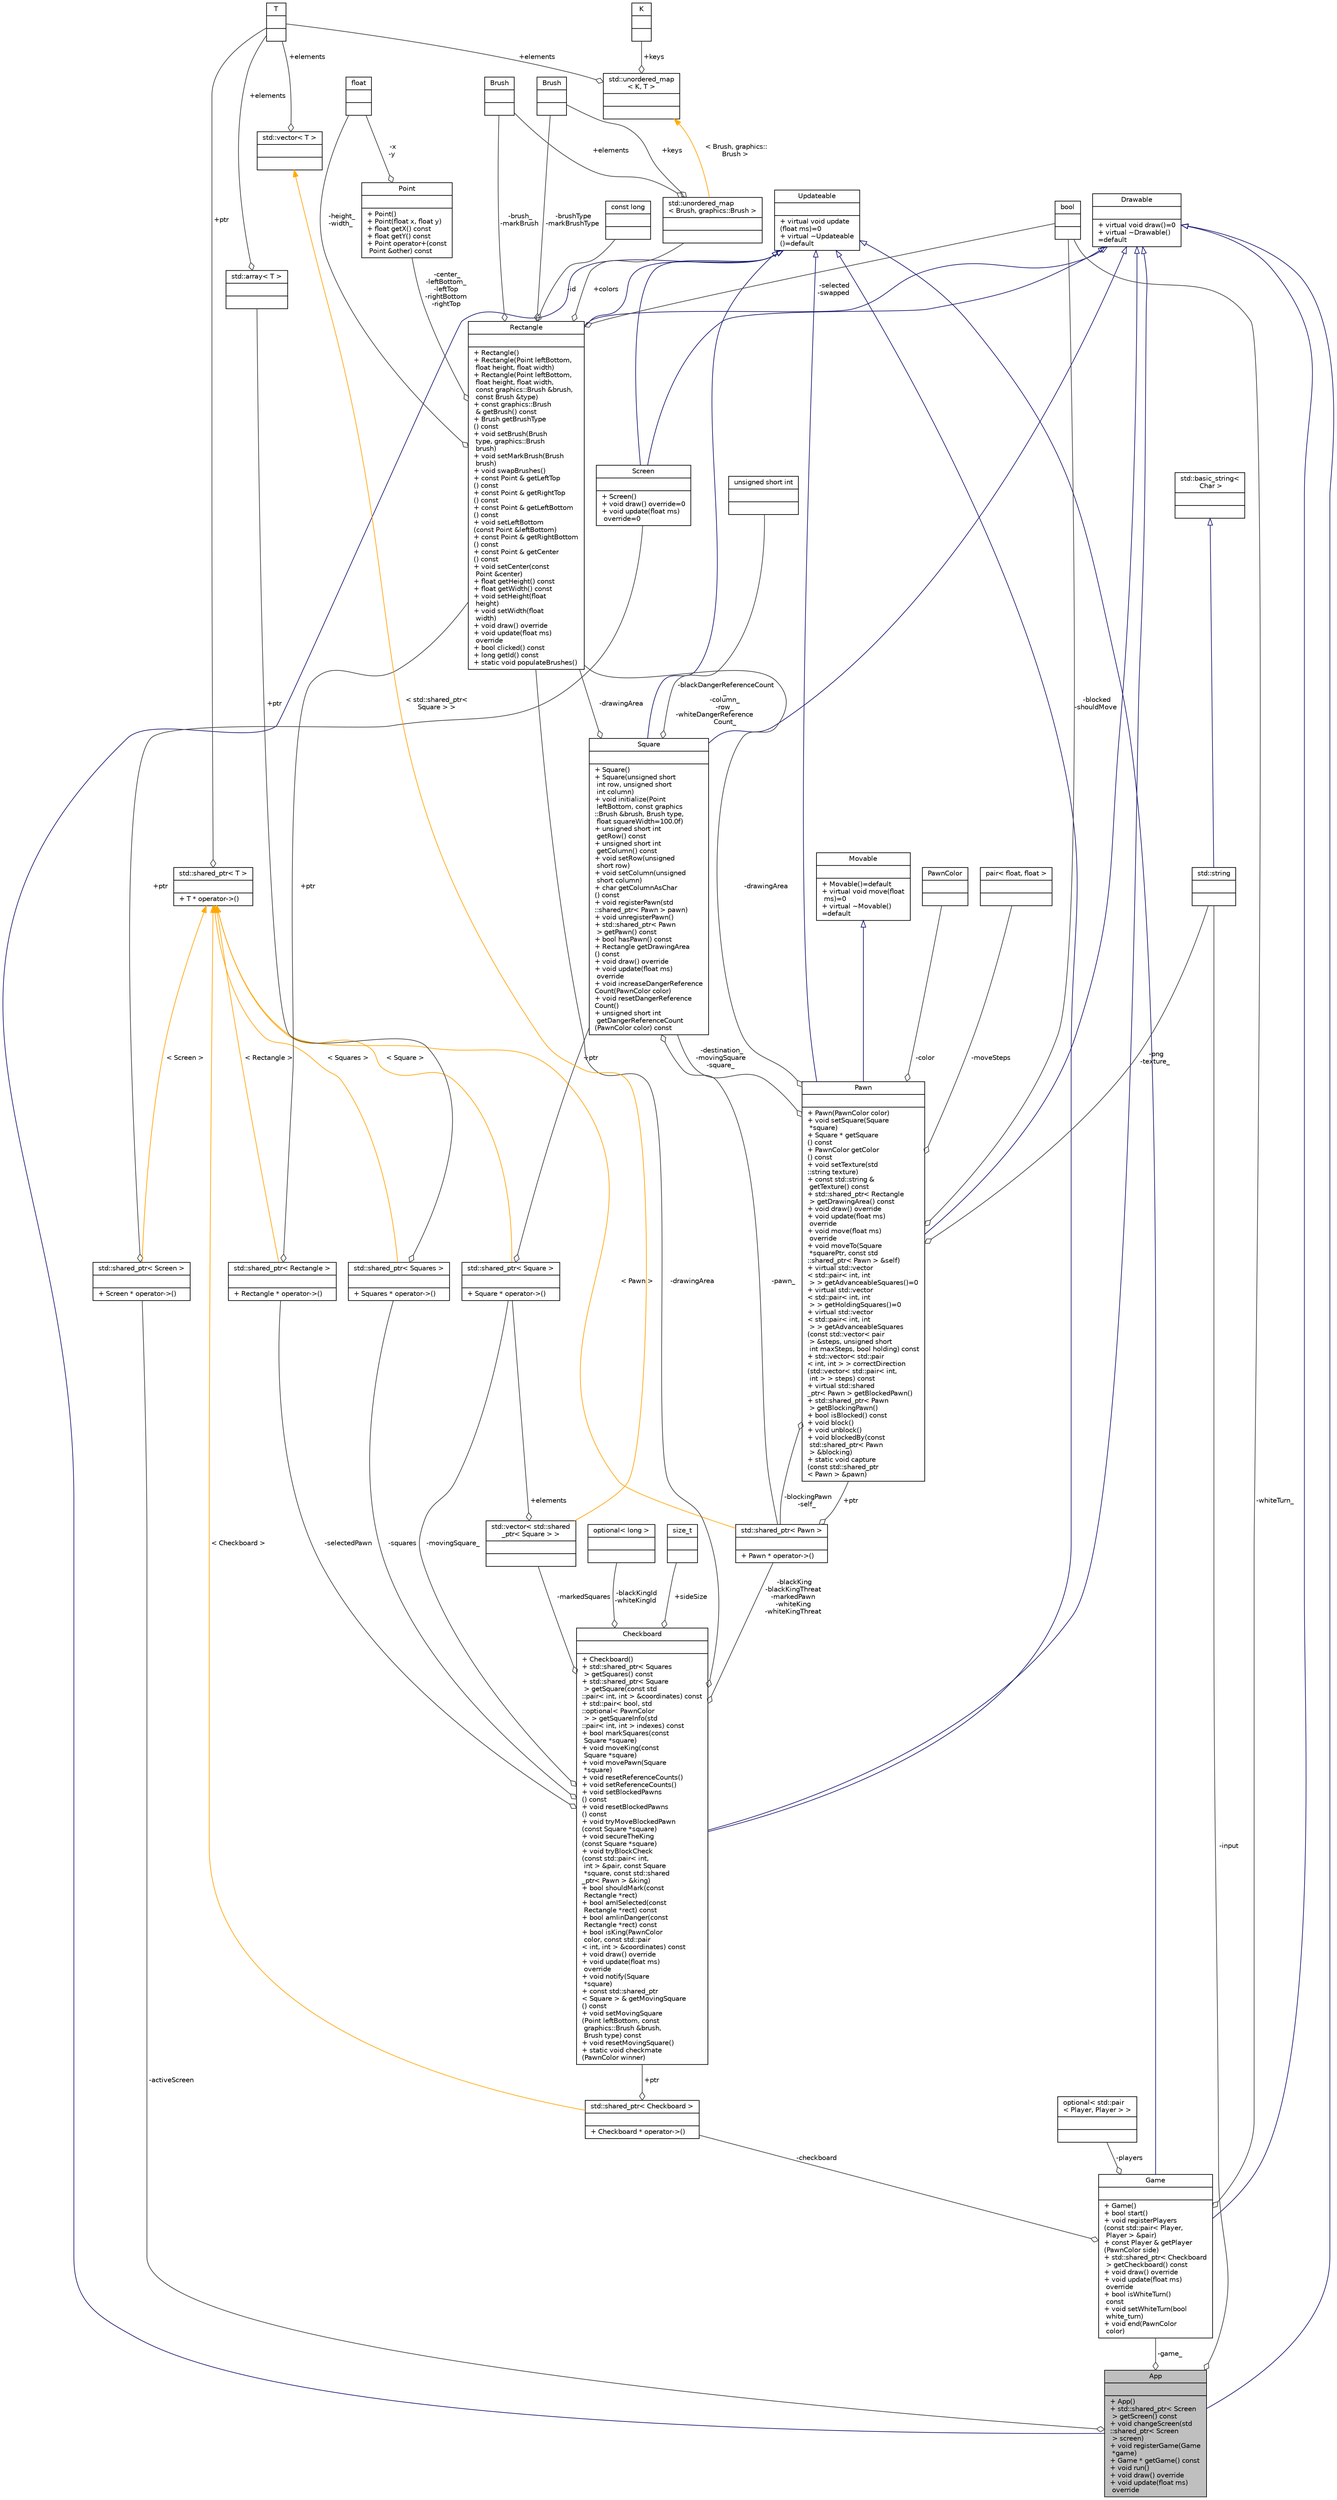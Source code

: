 digraph "App"
{
 // LATEX_PDF_SIZE
  bgcolor="transparent";
  edge [fontname="Helvetica",fontsize="10",labelfontname="Helvetica",labelfontsize="10"];
  node [fontname="Helvetica",fontsize="10",shape=record];
  Node1 [label="{App\n||+  App()\l+ std::shared_ptr\< Screen\l \> getScreen() const\l+ void changeScreen(std\l::shared_ptr\< Screen\l \> screen)\l+ void registerGame(Game\l *game)\l+ Game * getGame() const\l+ void run()\l+ void draw() override\l+ void update(float ms)\l override\l}",height=0.2,width=0.4,color="black", fillcolor="grey75", style="filled", fontcolor="black",tooltip=" "];
  Node2 -> Node1 [dir="back",color="midnightblue",fontsize="10",style="solid",arrowtail="onormal",fontname="Helvetica"];
  Node2 [label="{Drawable\n||+ virtual void draw()=0\l+ virtual ~Drawable()\l=default\l}",height=0.2,width=0.4,color="black",URL="$de/db8/classDrawable.html",tooltip=" "];
  Node3 -> Node1 [dir="back",color="midnightblue",fontsize="10",style="solid",arrowtail="onormal",fontname="Helvetica"];
  Node3 [label="{Updateable\n||+ virtual void update\l(float ms)=0\l+ virtual ~Updateable\l()=default\l}",height=0.2,width=0.4,color="black",URL="$d2/d7d/classUpdateable.html",tooltip=" "];
  Node4 -> Node1 [color="grey25",fontsize="10",style="solid",label=" -activeScreen" ,arrowhead="odiamond",fontname="Helvetica"];
  Node4 [label="{std::shared_ptr\< Screen \>\n||+ Screen * operator-\>()\l}",height=0.2,width=0.4,color="black",tooltip=" "];
  Node5 -> Node4 [color="grey25",fontsize="10",style="solid",label=" +ptr" ,arrowhead="odiamond",fontname="Helvetica"];
  Node5 [label="{Screen\n||+  Screen()\l+ void draw() override=0\l+ void update(float ms)\l override=0\l}",height=0.2,width=0.4,color="black",URL="$df/dc5/classScreen.html",tooltip=" "];
  Node2 -> Node5 [dir="back",color="midnightblue",fontsize="10",style="solid",arrowtail="onormal",fontname="Helvetica"];
  Node3 -> Node5 [dir="back",color="midnightblue",fontsize="10",style="solid",arrowtail="onormal",fontname="Helvetica"];
  Node6 -> Node4 [dir="back",color="orange",fontsize="10",style="solid",label=" \< Screen \>" ,fontname="Helvetica"];
  Node6 [label="{std::shared_ptr\< T \>\n||+ T * operator-\>()\l}",height=0.2,width=0.4,color="black",tooltip=" "];
  Node7 -> Node6 [color="grey25",fontsize="10",style="solid",label=" +ptr" ,arrowhead="odiamond",fontname="Helvetica"];
  Node7 [label="{T\n||}",height=0.2,width=0.4,color="black",tooltip=" "];
  Node8 -> Node1 [color="grey25",fontsize="10",style="solid",label=" -game_" ,arrowhead="odiamond",fontname="Helvetica"];
  Node8 [label="{Game\n||+  Game()\l+ bool start()\l+ void registerPlayers\l(const std::pair\< Player,\l Player \> &pair)\l+ const Player & getPlayer\l(PawnColor side)\l+ std::shared_ptr\< Checkboard\l \> getCheckboard() const\l+ void draw() override\l+ void update(float ms)\l override\l+ bool isWhiteTurn()\l const\l+ void setWhiteTurn(bool\l white_turn)\l+ void end(PawnColor\l color)\l}",height=0.2,width=0.4,color="black",URL="$d9/d68/classGame.html",tooltip=" "];
  Node2 -> Node8 [dir="back",color="midnightblue",fontsize="10",style="solid",arrowtail="onormal",fontname="Helvetica"];
  Node3 -> Node8 [dir="back",color="midnightblue",fontsize="10",style="solid",arrowtail="onormal",fontname="Helvetica"];
  Node9 -> Node8 [color="grey25",fontsize="10",style="solid",label=" -players" ,arrowhead="odiamond",fontname="Helvetica"];
  Node9 [label="{optional\< std::pair\l\< Player, Player \> \>\n||}",height=0.2,width=0.4,color="black",tooltip=" "];
  Node10 -> Node8 [color="grey25",fontsize="10",style="solid",label=" -checkboard" ,arrowhead="odiamond",fontname="Helvetica"];
  Node10 [label="{std::shared_ptr\< Checkboard \>\n||+ Checkboard * operator-\>()\l}",height=0.2,width=0.4,color="black",tooltip=" "];
  Node11 -> Node10 [color="grey25",fontsize="10",style="solid",label=" +ptr" ,arrowhead="odiamond",fontname="Helvetica"];
  Node11 [label="{Checkboard\n||+  Checkboard()\l+ std::shared_ptr\< Squares\l \> getSquares() const\l+ std::shared_ptr\< Square\l \> getSquare(const std\l::pair\< int, int \> &coordinates) const\l+ std::pair\< bool, std\l::optional\< PawnColor\l \> \> getSquareInfo(std\l::pair\< int, int \> indexes) const\l+ bool markSquares(const\l Square *square)\l+ void moveKing(const\l Square *square)\l+ void movePawn(Square\l *square)\l+ void resetReferenceCounts()\l+ void setReferenceCounts()\l+ void setBlockedPawns\l() const\l+ void resetBlockedPawns\l() const\l+ void tryMoveBlockedPawn\l(const Square *square)\l+ void secureTheKing\l(const Square *square)\l+ void tryBlockCheck\l(const std::pair\< int,\l int \> &pair, const Square\l *square, const std::shared\l_ptr\< Pawn \> &king)\l+ bool shouldMark(const\l Rectangle *rect)\l+ bool amISelected(const\l Rectangle *rect) const\l+ bool amIinDanger(const\l Rectangle *rect) const\l+ bool isKing(PawnColor\l color, const std::pair\l\< int, int \> &coordinates) const\l+ void draw() override\l+ void update(float ms)\l override\l+ void notify(Square\l *square)\l+ const std::shared_ptr\l\< Square \> & getMovingSquare\l() const\l+ void setMovingSquare\l(Point leftBottom, const\l graphics::Brush &brush,\l Brush type) const\l+ void resetMovingSquare()\l+ static void checkmate\l(PawnColor winner)\l}",height=0.2,width=0.4,color="black",URL="$d7/d22/classCheckboard.html",tooltip=" "];
  Node2 -> Node11 [dir="back",color="midnightblue",fontsize="10",style="solid",arrowtail="onormal",fontname="Helvetica"];
  Node3 -> Node11 [dir="back",color="midnightblue",fontsize="10",style="solid",arrowtail="onormal",fontname="Helvetica"];
  Node12 -> Node11 [color="grey25",fontsize="10",style="solid",label=" +sideSize" ,arrowhead="odiamond",fontname="Helvetica"];
  Node12 [label="{size_t\n||}",height=0.2,width=0.4,color="black",tooltip=" "];
  Node13 -> Node11 [color="grey25",fontsize="10",style="solid",label=" -squares" ,arrowhead="odiamond",fontname="Helvetica"];
  Node13 [label="{std::shared_ptr\< Squares \>\n||+ Squares * operator-\>()\l}",height=0.2,width=0.4,color="black",tooltip=" "];
  Node14 -> Node13 [color="grey25",fontsize="10",style="solid",label=" +ptr" ,arrowhead="odiamond",fontname="Helvetica"];
  Node14 [label="{std::array\< T \>\n||}",height=0.2,width=0.4,color="black",tooltip=" "];
  Node7 -> Node14 [color="grey25",fontsize="10",style="solid",label=" +elements" ,arrowhead="odiamond",fontname="Helvetica"];
  Node6 -> Node13 [dir="back",color="orange",fontsize="10",style="solid",label=" \< Squares \>" ,fontname="Helvetica"];
  Node15 -> Node11 [color="grey25",fontsize="10",style="solid",label=" -markedSquares" ,arrowhead="odiamond",fontname="Helvetica"];
  Node15 [label="{std::vector\< std::shared\l_ptr\< Square \> \>\n||}",height=0.2,width=0.4,color="black",tooltip=" "];
  Node16 -> Node15 [color="grey25",fontsize="10",style="solid",label=" +elements" ,arrowhead="odiamond",fontname="Helvetica"];
  Node16 [label="{std::shared_ptr\< Square \>\n||+ Square * operator-\>()\l}",height=0.2,width=0.4,color="black",tooltip=" "];
  Node17 -> Node16 [color="grey25",fontsize="10",style="solid",label=" +ptr" ,arrowhead="odiamond",fontname="Helvetica"];
  Node17 [label="{Square\n||+  Square()\l+  Square(unsigned short\l int row, unsigned short\l int column)\l+ void initialize(Point\l leftBottom, const graphics\l::Brush &brush, Brush type,\l float squareWidth=100.0f)\l+ unsigned short int\l getRow() const\l+ unsigned short int\l getColumn() const\l+ void setRow(unsigned\l short row)\l+ void setColumn(unsigned\l short column)\l+ char getColumnAsChar\l() const\l+ void registerPawn(std\l::shared_ptr\< Pawn \> pawn)\l+ void unregisterPawn()\l+ std::shared_ptr\< Pawn\l \> getPawn() const\l+ bool hasPawn() const\l+ Rectangle getDrawingArea\l() const\l+ void draw() override\l+ void update(float ms)\l override\l+ void increaseDangerReference\lCount(PawnColor color)\l+ void resetDangerReference\lCount()\l+ unsigned short int\l getDangerReferenceCount\l(PawnColor color) const\l}",height=0.2,width=0.4,color="black",URL="$d3/d72/classSquare.html",tooltip=" "];
  Node2 -> Node17 [dir="back",color="midnightblue",fontsize="10",style="solid",arrowtail="onormal",fontname="Helvetica"];
  Node3 -> Node17 [dir="back",color="midnightblue",fontsize="10",style="solid",arrowtail="onormal",fontname="Helvetica"];
  Node18 -> Node17 [color="grey25",fontsize="10",style="solid",label=" -blackDangerReferenceCount\l_\n-column_\n-row_\n-whiteDangerReference\lCount_" ,arrowhead="odiamond",fontname="Helvetica"];
  Node18 [label="{unsigned short int\n||}",height=0.2,width=0.4,color="black",tooltip=" "];
  Node19 -> Node17 [color="grey25",fontsize="10",style="solid",label=" -pawn_" ,arrowhead="odiamond",fontname="Helvetica"];
  Node19 [label="{std::shared_ptr\< Pawn \>\n||+ Pawn * operator-\>()\l}",height=0.2,width=0.4,color="black",tooltip=" "];
  Node20 -> Node19 [color="grey25",fontsize="10",style="solid",label=" +ptr" ,arrowhead="odiamond",fontname="Helvetica"];
  Node20 [label="{Pawn\n||+  Pawn(PawnColor color)\l+ void setSquare(Square\l *square)\l+ Square * getSquare\l() const\l+ PawnColor getColor\l() const\l+ void setTexture(std\l::string texture)\l+ const std::string &\l getTexture() const\l+ std::shared_ptr\< Rectangle\l \> getDrawingArea() const\l+ void draw() override\l+ void update(float ms)\l override\l+ void move(float ms)\l override\l+ void moveTo(Square\l *squarePtr, const std\l::shared_ptr\< Pawn \> &self)\l+ virtual std::vector\l\< std::pair\< int, int\l \> \> getAdvanceableSquares()=0\l+ virtual std::vector\l\< std::pair\< int, int\l \> \> getHoldingSquares()=0\l+ virtual std::vector\l\< std::pair\< int, int\l \> \> getAdvanceableSquares\l(const std::vector\< pair\l \> &steps, unsigned short\l int maxSteps, bool holding) const\l+ std::vector\< std::pair\l\< int, int \> \> correctDirection\l(std::vector\< std::pair\< int,\l int \> \> steps) const\l+ virtual std::shared\l_ptr\< Pawn \> getBlockedPawn()\l+ std::shared_ptr\< Pawn\l \> getBlockingPawn()\l+ bool isBlocked() const\l+ void block()\l+ void unblock()\l+ void blockedBy(const\l std::shared_ptr\< Pawn\l \> &blocking)\l+ static void capture\l(const std::shared_ptr\l\< Pawn \> &pawn)\l}",height=0.2,width=0.4,color="black",URL="$de/dff/classPawn.html",tooltip=" "];
  Node2 -> Node20 [dir="back",color="midnightblue",fontsize="10",style="solid",arrowtail="onormal",fontname="Helvetica"];
  Node3 -> Node20 [dir="back",color="midnightblue",fontsize="10",style="solid",arrowtail="onormal",fontname="Helvetica"];
  Node21 -> Node20 [dir="back",color="midnightblue",fontsize="10",style="solid",arrowtail="onormal",fontname="Helvetica"];
  Node21 [label="{Movable\n||+  Movable()=default\l+ virtual void move(float\l ms)=0\l+ virtual ~Movable()\l=default\l}",height=0.2,width=0.4,color="black",URL="$da/dfc/classMovable.html",tooltip=" "];
  Node22 -> Node20 [color="grey25",fontsize="10",style="solid",label=" -color" ,arrowhead="odiamond",fontname="Helvetica"];
  Node22 [label="{PawnColor\n||}",height=0.2,width=0.4,color="black",tooltip=" "];
  Node17 -> Node20 [color="grey25",fontsize="10",style="solid",label=" -destination_\n-movingSquare\n-square_" ,arrowhead="odiamond",fontname="Helvetica"];
  Node23 -> Node20 [color="grey25",fontsize="10",style="solid",label=" -drawingArea" ,arrowhead="odiamond",fontname="Helvetica"];
  Node23 [label="{Rectangle\n||+  Rectangle()\l+  Rectangle(Point leftBottom,\l float height, float width)\l+  Rectangle(Point leftBottom,\l float height, float width,\l const graphics::Brush &brush,\l const Brush &type)\l+ const graphics::Brush\l & getBrush() const\l+ Brush getBrushType\l() const\l+ void setBrush(Brush\l type, graphics::Brush\l brush)\l+ void setMarkBrush(Brush\l brush)\l+ void swapBrushes()\l+ const Point & getLeftTop\l() const\l+ const Point & getRightTop\l() const\l+ const Point & getLeftBottom\l() const\l+ void setLeftBottom\l(const Point &leftBottom)\l+ const Point & getRightBottom\l() const\l+ const Point & getCenter\l() const\l+ void setCenter(const\l Point &center)\l+ float getHeight() const\l+ float getWidth() const\l+ void setHeight(float\l height)\l+ void setWidth(float\l width)\l+ void draw() override\l+ void update(float ms)\l override\l+ bool clicked() const\l+ long getId() const\l+ static void populateBrushes()\l}",height=0.2,width=0.4,color="black",URL="$de/d00/classRectangle.html",tooltip=" "];
  Node2 -> Node23 [dir="back",color="midnightblue",fontsize="10",style="solid",arrowtail="onormal",fontname="Helvetica"];
  Node3 -> Node23 [dir="back",color="midnightblue",fontsize="10",style="solid",arrowtail="onormal",fontname="Helvetica"];
  Node24 -> Node23 [color="grey25",fontsize="10",style="solid",label=" +colors" ,arrowhead="odiamond",fontname="Helvetica"];
  Node24 [label="{std::unordered_map\l\< Brush, graphics::Brush \>\n||}",height=0.2,width=0.4,color="black",tooltip=" "];
  Node25 -> Node24 [color="grey25",fontsize="10",style="solid",label=" +keys" ,arrowhead="odiamond",fontname="Helvetica"];
  Node25 [label="{Brush\n||}",height=0.2,width=0.4,color="black",tooltip=" "];
  Node26 -> Node24 [color="grey25",fontsize="10",style="solid",label=" +elements" ,arrowhead="odiamond",fontname="Helvetica"];
  Node26 [label="{Brush\n||}",height=0.2,width=0.4,color="black",tooltip=" "];
  Node27 -> Node24 [dir="back",color="orange",fontsize="10",style="solid",label=" \< Brush, graphics::\lBrush \>" ,fontname="Helvetica"];
  Node27 [label="{std::unordered_map\l\< K, T \>\n||}",height=0.2,width=0.4,color="black",tooltip=" "];
  Node28 -> Node27 [color="grey25",fontsize="10",style="solid",label=" +keys" ,arrowhead="odiamond",fontname="Helvetica"];
  Node28 [label="{K\n||}",height=0.2,width=0.4,color="black",tooltip=" "];
  Node7 -> Node27 [color="grey25",fontsize="10",style="solid",label=" +elements" ,arrowhead="odiamond",fontname="Helvetica"];
  Node29 -> Node23 [color="grey25",fontsize="10",style="solid",label=" -center_\n-leftBottom_\n-leftTop\n-rightBottom\n-rightTop" ,arrowhead="odiamond",fontname="Helvetica"];
  Node29 [label="{Point\n||+  Point()\l+  Point(float x, float y)\l+ float getX() const\l+ float getY() const\l+ Point operator+(const\l Point &other) const\l}",height=0.2,width=0.4,color="black",URL="$dc/d4f/classPoint.html",tooltip=" "];
  Node30 -> Node29 [color="grey25",fontsize="10",style="solid",label=" -x\n-y" ,arrowhead="odiamond",fontname="Helvetica"];
  Node30 [label="{float\n||}",height=0.2,width=0.4,color="black",tooltip=" "];
  Node30 -> Node23 [color="grey25",fontsize="10",style="solid",label=" -height_\n-width_" ,arrowhead="odiamond",fontname="Helvetica"];
  Node26 -> Node23 [color="grey25",fontsize="10",style="solid",label=" -brush_\n-markBrush" ,arrowhead="odiamond",fontname="Helvetica"];
  Node25 -> Node23 [color="grey25",fontsize="10",style="solid",label=" -brushType\n-markBrushType" ,arrowhead="odiamond",fontname="Helvetica"];
  Node31 -> Node23 [color="grey25",fontsize="10",style="solid",label=" -selected\n-swapped" ,arrowhead="odiamond",fontname="Helvetica"];
  Node31 [label="{bool\n||}",height=0.2,width=0.4,color="black",tooltip=" "];
  Node32 -> Node23 [color="grey25",fontsize="10",style="solid",label=" -id" ,arrowhead="odiamond",fontname="Helvetica"];
  Node32 [label="{const long\n||}",height=0.2,width=0.4,color="black",tooltip=" "];
  Node33 -> Node20 [color="grey25",fontsize="10",style="solid",label=" -png\n-texture_" ,arrowhead="odiamond",fontname="Helvetica"];
  Node33 [label="{std::string\n||}",height=0.2,width=0.4,color="black",tooltip=" "];
  Node34 -> Node33 [dir="back",color="midnightblue",fontsize="10",style="solid",arrowtail="onormal",fontname="Helvetica"];
  Node34 [label="{std::basic_string\<\l Char \>\n||}",height=0.2,width=0.4,color="black",tooltip=" "];
  Node31 -> Node20 [color="grey25",fontsize="10",style="solid",label=" -blocked\n-shouldMove" ,arrowhead="odiamond",fontname="Helvetica"];
  Node35 -> Node20 [color="grey25",fontsize="10",style="solid",label=" -moveSteps" ,arrowhead="odiamond",fontname="Helvetica"];
  Node35 [label="{pair\< float, float \>\n||}",height=0.2,width=0.4,color="black",tooltip=" "];
  Node19 -> Node20 [color="grey25",fontsize="10",style="solid",label=" -blockingPawn\n-self_" ,arrowhead="odiamond",fontname="Helvetica"];
  Node6 -> Node19 [dir="back",color="orange",fontsize="10",style="solid",label=" \< Pawn \>" ,fontname="Helvetica"];
  Node23 -> Node17 [color="grey25",fontsize="10",style="solid",label=" -drawingArea" ,arrowhead="odiamond",fontname="Helvetica"];
  Node6 -> Node16 [dir="back",color="orange",fontsize="10",style="solid",label=" \< Square \>" ,fontname="Helvetica"];
  Node36 -> Node15 [dir="back",color="orange",fontsize="10",style="solid",label=" \< std::shared_ptr\<\l Square \> \>" ,fontname="Helvetica"];
  Node36 [label="{std::vector\< T \>\n||}",height=0.2,width=0.4,color="black",tooltip=" "];
  Node7 -> Node36 [color="grey25",fontsize="10",style="solid",label=" +elements" ,arrowhead="odiamond",fontname="Helvetica"];
  Node19 -> Node11 [color="grey25",fontsize="10",style="solid",label=" -blackKing\n-blackKingThreat\n-markedPawn\n-whiteKing\n-whiteKingThreat" ,arrowhead="odiamond",fontname="Helvetica"];
  Node16 -> Node11 [color="grey25",fontsize="10",style="solid",label=" -movingSquare_" ,arrowhead="odiamond",fontname="Helvetica"];
  Node37 -> Node11 [color="grey25",fontsize="10",style="solid",label=" -selectedPawn" ,arrowhead="odiamond",fontname="Helvetica"];
  Node37 [label="{std::shared_ptr\< Rectangle \>\n||+ Rectangle * operator-\>()\l}",height=0.2,width=0.4,color="black",tooltip=" "];
  Node23 -> Node37 [color="grey25",fontsize="10",style="solid",label=" +ptr" ,arrowhead="odiamond",fontname="Helvetica"];
  Node6 -> Node37 [dir="back",color="orange",fontsize="10",style="solid",label=" \< Rectangle \>" ,fontname="Helvetica"];
  Node23 -> Node11 [color="grey25",fontsize="10",style="solid",label=" -drawingArea" ,arrowhead="odiamond",fontname="Helvetica"];
  Node38 -> Node11 [color="grey25",fontsize="10",style="solid",label=" -blackKingId\n-whiteKingId" ,arrowhead="odiamond",fontname="Helvetica"];
  Node38 [label="{optional\< long \>\n||}",height=0.2,width=0.4,color="black",tooltip=" "];
  Node6 -> Node10 [dir="back",color="orange",fontsize="10",style="solid",label=" \< Checkboard \>" ,fontname="Helvetica"];
  Node31 -> Node8 [color="grey25",fontsize="10",style="solid",label=" -whiteTurn_" ,arrowhead="odiamond",fontname="Helvetica"];
  Node33 -> Node1 [color="grey25",fontsize="10",style="solid",label=" -input" ,arrowhead="odiamond",fontname="Helvetica"];
}
